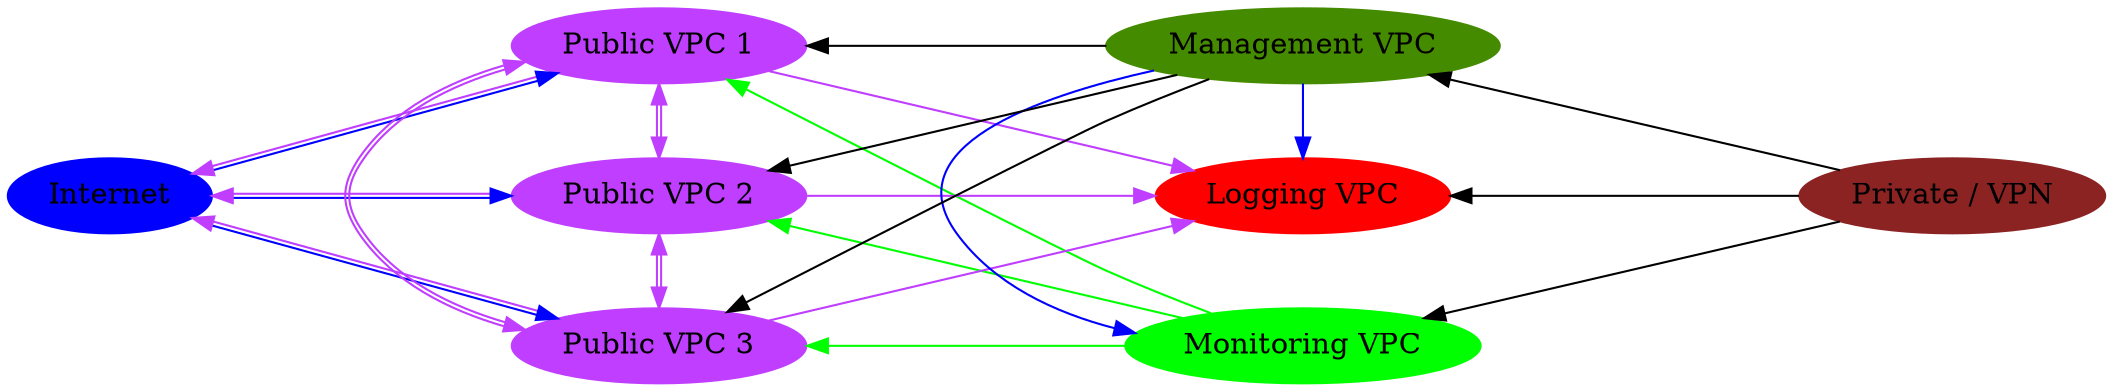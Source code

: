 digraph G {
    #http://www.graphviz.org/pdf/dotguide.pdf
    rankdir = LR

    Internet [ color = blue, style = filled ]
    "Monitoring VPC" [ color = green, style = filled ]
    "Logging VPC" [ color = red, style = filled ]

    "Public VPC 1" [ color = "darkorchid1", style = filled ]
    "Public VPC 2" [ color = "darkorchid1", style = filled ]
    "Public VPC 3" [ color = "darkorchid1", style = filled ]

    "Private / VPN" [ color = "brown4", style = filled ]

    "Management VPC" [ color = "chartreuse4", style = filled ]

    ranksep = 2.0
    nodesep = .5

    Internet -> "Public VPC 1" [dir=both color="blue:darkorchid1"];
    Internet -> "Public VPC 2" [dir=both color="blue:darkorchid1"];
    Internet -> "Public VPC 3" [dir=both color="blue:darkorchid1"];


    {
        rank = min;
        Internet;
    }

    {
        rank = same;
        "Public VPC 1"; "Public VPC 2"; "Public VPC 3";
    }


    {
        rank = same;
        "Monitoring VPC"; "Logging VPC"; "Management VPC";
    }

    {
        rank = max;
        "Private / VPN"
    }


    "Public VPC 1" -> "Public VPC 2" [dir=both color="darkorchid1:darkorchid1"];
    "Public VPC 1" -> "Public VPC 3" [dir=both color="darkorchid1:darkorchid1"];
    "Public VPC 2" -> "Public VPC 3" [dir=both color="darkorchid1:darkorchid1"];

    "Management VPC" -> "Monitoring VPC" [ color="blue" ];
    "Management VPC" -> "Logging VPC" [ color="blue" ];

    "Private / VPN" -> "Monitoring VPC"
    "Private / VPN" -> "Logging VPC"
    "Private / VPN" -> "Management VPC"

    "Management VPC" -> "Public VPC 1"
    "Management VPC" -> "Public VPC 2"
    "Management VPC" -> "Public VPC 3"

    "Monitoring VPC" -> "Public VPC 1" [ color="green"];
    "Monitoring VPC" -> "Public VPC 2" [ color="green"];
    "Monitoring VPC" -> "Public VPC 3" [ color="green"];

    "Public VPC 1" -> "Logging VPC" [ color = "darkorchid1" ];
    "Public VPC 2" -> "Logging VPC" [ color = "darkorchid1" ];
    "Public VPC 3" -> "Logging VPC" [ color = "darkorchid1" ];
}

